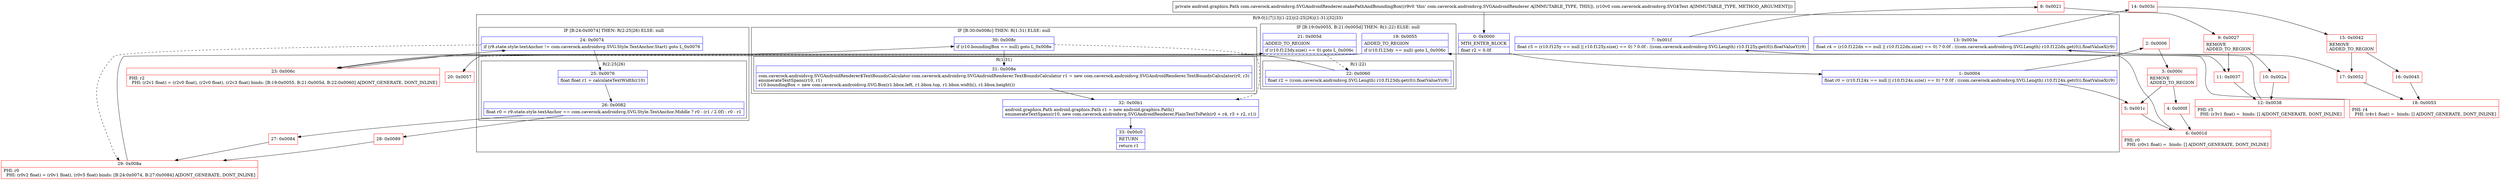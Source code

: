 digraph "CFG forcom.caverock.androidsvg.SVGAndroidRenderer.makePathAndBoundingBox(Lcom\/caverock\/androidsvg\/SVG$Text;)Landroid\/graphics\/Path;" {
subgraph cluster_Region_315267543 {
label = "R(9:0|1|7|13|(1:22)|(2:25|26)|(1:31)|32|33)";
node [shape=record,color=blue];
Node_0 [shape=record,label="{0\:\ 0x0000|MTH_ENTER_BLOCK\l|float r2 = 0.0f\l}"];
Node_1 [shape=record,label="{1\:\ 0x0004|float r0 = (r10.f124x == null \|\| r10.f124x.size() == 0) ? 0.0f : ((com.caverock.androidsvg.SVG.Length) r10.f124x.get(0)).floatValueX(r9)\l}"];
Node_7 [shape=record,label="{7\:\ 0x001f|float r3 = (r10.f125y == null \|\| r10.f125y.size() == 0) ? 0.0f : ((com.caverock.androidsvg.SVG.Length) r10.f125y.get(0)).floatValueY(r9)\l}"];
Node_13 [shape=record,label="{13\:\ 0x003a|float r4 = (r10.f122dx == null \|\| r10.f122dx.size() == 0) ? 0.0f : ((com.caverock.androidsvg.SVG.Length) r10.f122dx.get(0)).floatValueX(r9)\l}"];
subgraph cluster_IfRegion_1717180198 {
label = "IF [B:19:0x0055, B:21:0x005d] THEN: R(1:22) ELSE: null";
node [shape=record,color=blue];
Node_19 [shape=record,label="{19\:\ 0x0055|ADDED_TO_REGION\l|if (r10.f123dy == null) goto L_0x006c\l}"];
Node_21 [shape=record,label="{21\:\ 0x005d|ADDED_TO_REGION\l|if (r10.f123dy.size() == 0) goto L_0x006c\l}"];
subgraph cluster_Region_1395640010 {
label = "R(1:22)";
node [shape=record,color=blue];
Node_22 [shape=record,label="{22\:\ 0x0060|float r2 = ((com.caverock.androidsvg.SVG.Length) r10.f123dy.get(0)).floatValueY(r9)\l}"];
}
}
subgraph cluster_IfRegion_178890814 {
label = "IF [B:24:0x0074] THEN: R(2:25|26) ELSE: null";
node [shape=record,color=blue];
Node_24 [shape=record,label="{24\:\ 0x0074|if (r9.state.style.textAnchor != com.caverock.androidsvg.SVG.Style.TextAnchor.Start) goto L_0x0076\l}"];
subgraph cluster_Region_993622199 {
label = "R(2:25|26)";
node [shape=record,color=blue];
Node_25 [shape=record,label="{25\:\ 0x0076|float float r1 = calculateTextWidth(r10)\l}"];
Node_26 [shape=record,label="{26\:\ 0x0082|float r0 = r9.state.style.textAnchor == com.caverock.androidsvg.SVG.Style.TextAnchor.Middle ? r0 \- (r1 \/ 2.0f) : r0 \- r1\l}"];
}
}
subgraph cluster_IfRegion_131281738 {
label = "IF [B:30:0x008c] THEN: R(1:31) ELSE: null";
node [shape=record,color=blue];
Node_30 [shape=record,label="{30\:\ 0x008c|if (r10.boundingBox == null) goto L_0x008e\l}"];
subgraph cluster_Region_1680574067 {
label = "R(1:31)";
node [shape=record,color=blue];
Node_31 [shape=record,label="{31\:\ 0x008e|com.caverock.androidsvg.SVGAndroidRenderer$TextBoundsCalculator com.caverock.androidsvg.SVGAndroidRenderer.TextBoundsCalculator r1 = new com.caverock.androidsvg.SVGAndroidRenderer.TextBoundsCalculator(r0, r3)\lenumerateTextSpans(r10, r1)\lr10.boundingBox = new com.caverock.androidsvg.SVG.Box(r1.bbox.left, r1.bbox.top, r1.bbox.width(), r1.bbox.height())\l}"];
}
}
Node_32 [shape=record,label="{32\:\ 0x00b1|android.graphics.Path android.graphics.Path r1 = new android.graphics.Path()\lenumerateTextSpans(r10, new com.caverock.androidsvg.SVGAndroidRenderer.PlainTextToPath(r0 + r4, r3 + r2, r1))\l}"];
Node_33 [shape=record,label="{33\:\ 0x00c0|RETURN\l|return r1\l}"];
}
Node_2 [shape=record,color=red,label="{2\:\ 0x0006}"];
Node_3 [shape=record,color=red,label="{3\:\ 0x000c|REMOVE\lADDED_TO_REGION\l}"];
Node_4 [shape=record,color=red,label="{4\:\ 0x000f}"];
Node_5 [shape=record,color=red,label="{5\:\ 0x001c}"];
Node_6 [shape=record,color=red,label="{6\:\ 0x001d|PHI: r0 \l  PHI: (r0v1 float) =  binds: [] A[DONT_GENERATE, DONT_INLINE]\l}"];
Node_8 [shape=record,color=red,label="{8\:\ 0x0021}"];
Node_9 [shape=record,color=red,label="{9\:\ 0x0027|REMOVE\lADDED_TO_REGION\l}"];
Node_10 [shape=record,color=red,label="{10\:\ 0x002a}"];
Node_11 [shape=record,color=red,label="{11\:\ 0x0037}"];
Node_12 [shape=record,color=red,label="{12\:\ 0x0038|PHI: r3 \l  PHI: (r3v1 float) =  binds: [] A[DONT_GENERATE, DONT_INLINE]\l}"];
Node_14 [shape=record,color=red,label="{14\:\ 0x003c}"];
Node_15 [shape=record,color=red,label="{15\:\ 0x0042|REMOVE\lADDED_TO_REGION\l}"];
Node_16 [shape=record,color=red,label="{16\:\ 0x0045}"];
Node_17 [shape=record,color=red,label="{17\:\ 0x0052}"];
Node_18 [shape=record,color=red,label="{18\:\ 0x0053|PHI: r4 \l  PHI: (r4v1 float) =  binds: [] A[DONT_GENERATE, DONT_INLINE]\l}"];
Node_20 [shape=record,color=red,label="{20\:\ 0x0057}"];
Node_23 [shape=record,color=red,label="{23\:\ 0x006c|PHI: r2 \l  PHI: (r2v1 float) = (r2v0 float), (r2v0 float), (r2v3 float) binds: [B:19:0x0055, B:21:0x005d, B:22:0x0060] A[DONT_GENERATE, DONT_INLINE]\l}"];
Node_27 [shape=record,color=red,label="{27\:\ 0x0084}"];
Node_28 [shape=record,color=red,label="{28\:\ 0x0089}"];
Node_29 [shape=record,color=red,label="{29\:\ 0x008a|PHI: r0 \l  PHI: (r0v2 float) = (r0v1 float), (r0v5 float) binds: [B:24:0x0074, B:27:0x0084] A[DONT_GENERATE, DONT_INLINE]\l}"];
MethodNode[shape=record,label="{private android.graphics.Path com.caverock.androidsvg.SVGAndroidRenderer.makePathAndBoundingBox((r9v0 'this' com.caverock.androidsvg.SVGAndroidRenderer A[IMMUTABLE_TYPE, THIS]), (r10v0 com.caverock.androidsvg.SVG$Text A[IMMUTABLE_TYPE, METHOD_ARGUMENT])) }"];
MethodNode -> Node_0;
Node_0 -> Node_1;
Node_1 -> Node_2;
Node_1 -> Node_5;
Node_7 -> Node_8;
Node_7 -> Node_11;
Node_13 -> Node_14;
Node_13 -> Node_17;
Node_19 -> Node_20[style=dashed];
Node_19 -> Node_23;
Node_21 -> Node_22[style=dashed];
Node_21 -> Node_23;
Node_22 -> Node_23;
Node_24 -> Node_25;
Node_24 -> Node_29[style=dashed];
Node_25 -> Node_26;
Node_26 -> Node_27;
Node_26 -> Node_28;
Node_30 -> Node_31;
Node_30 -> Node_32[style=dashed];
Node_31 -> Node_32;
Node_32 -> Node_33;
Node_2 -> Node_3;
Node_3 -> Node_4;
Node_3 -> Node_5;
Node_4 -> Node_6;
Node_5 -> Node_6;
Node_6 -> Node_7;
Node_8 -> Node_9;
Node_9 -> Node_10;
Node_9 -> Node_11;
Node_10 -> Node_12;
Node_11 -> Node_12;
Node_12 -> Node_13;
Node_14 -> Node_15;
Node_15 -> Node_16;
Node_15 -> Node_17;
Node_16 -> Node_18;
Node_17 -> Node_18;
Node_18 -> Node_19;
Node_20 -> Node_21;
Node_23 -> Node_24;
Node_27 -> Node_29;
Node_28 -> Node_29;
Node_29 -> Node_30;
}


